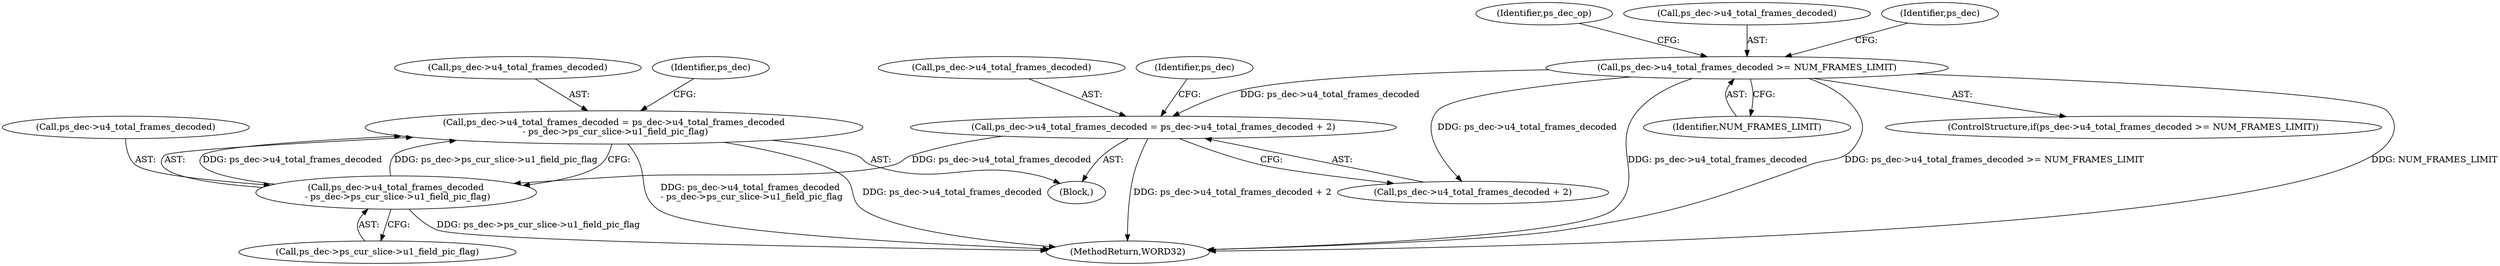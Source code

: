 digraph "0_Android_7109ce3f8f90a28ca9f0ee6e14f6ac5e414c62cf@integer" {
"1001978" [label="(Call,ps_dec->u4_total_frames_decoded = ps_dec->u4_total_frames_decoded\n - ps_dec->ps_cur_slice->u1_field_pic_flag)"];
"1001982" [label="(Call,ps_dec->u4_total_frames_decoded\n - ps_dec->ps_cur_slice->u1_field_pic_flag)"];
"1001969" [label="(Call,ps_dec->u4_total_frames_decoded = ps_dec->u4_total_frames_decoded + 2)"];
"1000456" [label="(Call,ps_dec->u4_total_frames_decoded >= NUM_FRAMES_LIMIT)"];
"1000464" [label="(Identifier,ps_dec_op)"];
"1000460" [label="(Identifier,NUM_FRAMES_LIMIT)"];
"1001834" [label="(Block,)"];
"1001973" [label="(Call,ps_dec->u4_total_frames_decoded + 2)"];
"1000457" [label="(Call,ps_dec->u4_total_frames_decoded)"];
"1001982" [label="(Call,ps_dec->u4_total_frames_decoded\n - ps_dec->ps_cur_slice->u1_field_pic_flag)"];
"1001986" [label="(Call,ps_dec->ps_cur_slice->u1_field_pic_flag)"];
"1001978" [label="(Call,ps_dec->u4_total_frames_decoded = ps_dec->u4_total_frames_decoded\n - ps_dec->ps_cur_slice->u1_field_pic_flag)"];
"1000471" [label="(Identifier,ps_dec)"];
"1001970" [label="(Call,ps_dec->u4_total_frames_decoded)"];
"1001979" [label="(Call,ps_dec->u4_total_frames_decoded)"];
"1001980" [label="(Identifier,ps_dec)"];
"1001969" [label="(Call,ps_dec->u4_total_frames_decoded = ps_dec->u4_total_frames_decoded + 2)"];
"1002160" [label="(MethodReturn,WORD32)"];
"1000455" [label="(ControlStructure,if(ps_dec->u4_total_frames_decoded >= NUM_FRAMES_LIMIT))"];
"1000456" [label="(Call,ps_dec->u4_total_frames_decoded >= NUM_FRAMES_LIMIT)"];
"1001983" [label="(Call,ps_dec->u4_total_frames_decoded)"];
"1001994" [label="(Identifier,ps_dec)"];
"1001978" -> "1001834"  [label="AST: "];
"1001978" -> "1001982"  [label="CFG: "];
"1001979" -> "1001978"  [label="AST: "];
"1001982" -> "1001978"  [label="AST: "];
"1001994" -> "1001978"  [label="CFG: "];
"1001978" -> "1002160"  [label="DDG: ps_dec->u4_total_frames_decoded\n - ps_dec->ps_cur_slice->u1_field_pic_flag"];
"1001978" -> "1002160"  [label="DDG: ps_dec->u4_total_frames_decoded"];
"1001982" -> "1001978"  [label="DDG: ps_dec->u4_total_frames_decoded"];
"1001982" -> "1001978"  [label="DDG: ps_dec->ps_cur_slice->u1_field_pic_flag"];
"1001982" -> "1001986"  [label="CFG: "];
"1001983" -> "1001982"  [label="AST: "];
"1001986" -> "1001982"  [label="AST: "];
"1001982" -> "1002160"  [label="DDG: ps_dec->ps_cur_slice->u1_field_pic_flag"];
"1001969" -> "1001982"  [label="DDG: ps_dec->u4_total_frames_decoded"];
"1001969" -> "1001834"  [label="AST: "];
"1001969" -> "1001973"  [label="CFG: "];
"1001970" -> "1001969"  [label="AST: "];
"1001973" -> "1001969"  [label="AST: "];
"1001980" -> "1001969"  [label="CFG: "];
"1001969" -> "1002160"  [label="DDG: ps_dec->u4_total_frames_decoded + 2"];
"1000456" -> "1001969"  [label="DDG: ps_dec->u4_total_frames_decoded"];
"1000456" -> "1000455"  [label="AST: "];
"1000456" -> "1000460"  [label="CFG: "];
"1000457" -> "1000456"  [label="AST: "];
"1000460" -> "1000456"  [label="AST: "];
"1000464" -> "1000456"  [label="CFG: "];
"1000471" -> "1000456"  [label="CFG: "];
"1000456" -> "1002160"  [label="DDG: NUM_FRAMES_LIMIT"];
"1000456" -> "1002160"  [label="DDG: ps_dec->u4_total_frames_decoded"];
"1000456" -> "1002160"  [label="DDG: ps_dec->u4_total_frames_decoded >= NUM_FRAMES_LIMIT"];
"1000456" -> "1001973"  [label="DDG: ps_dec->u4_total_frames_decoded"];
}
